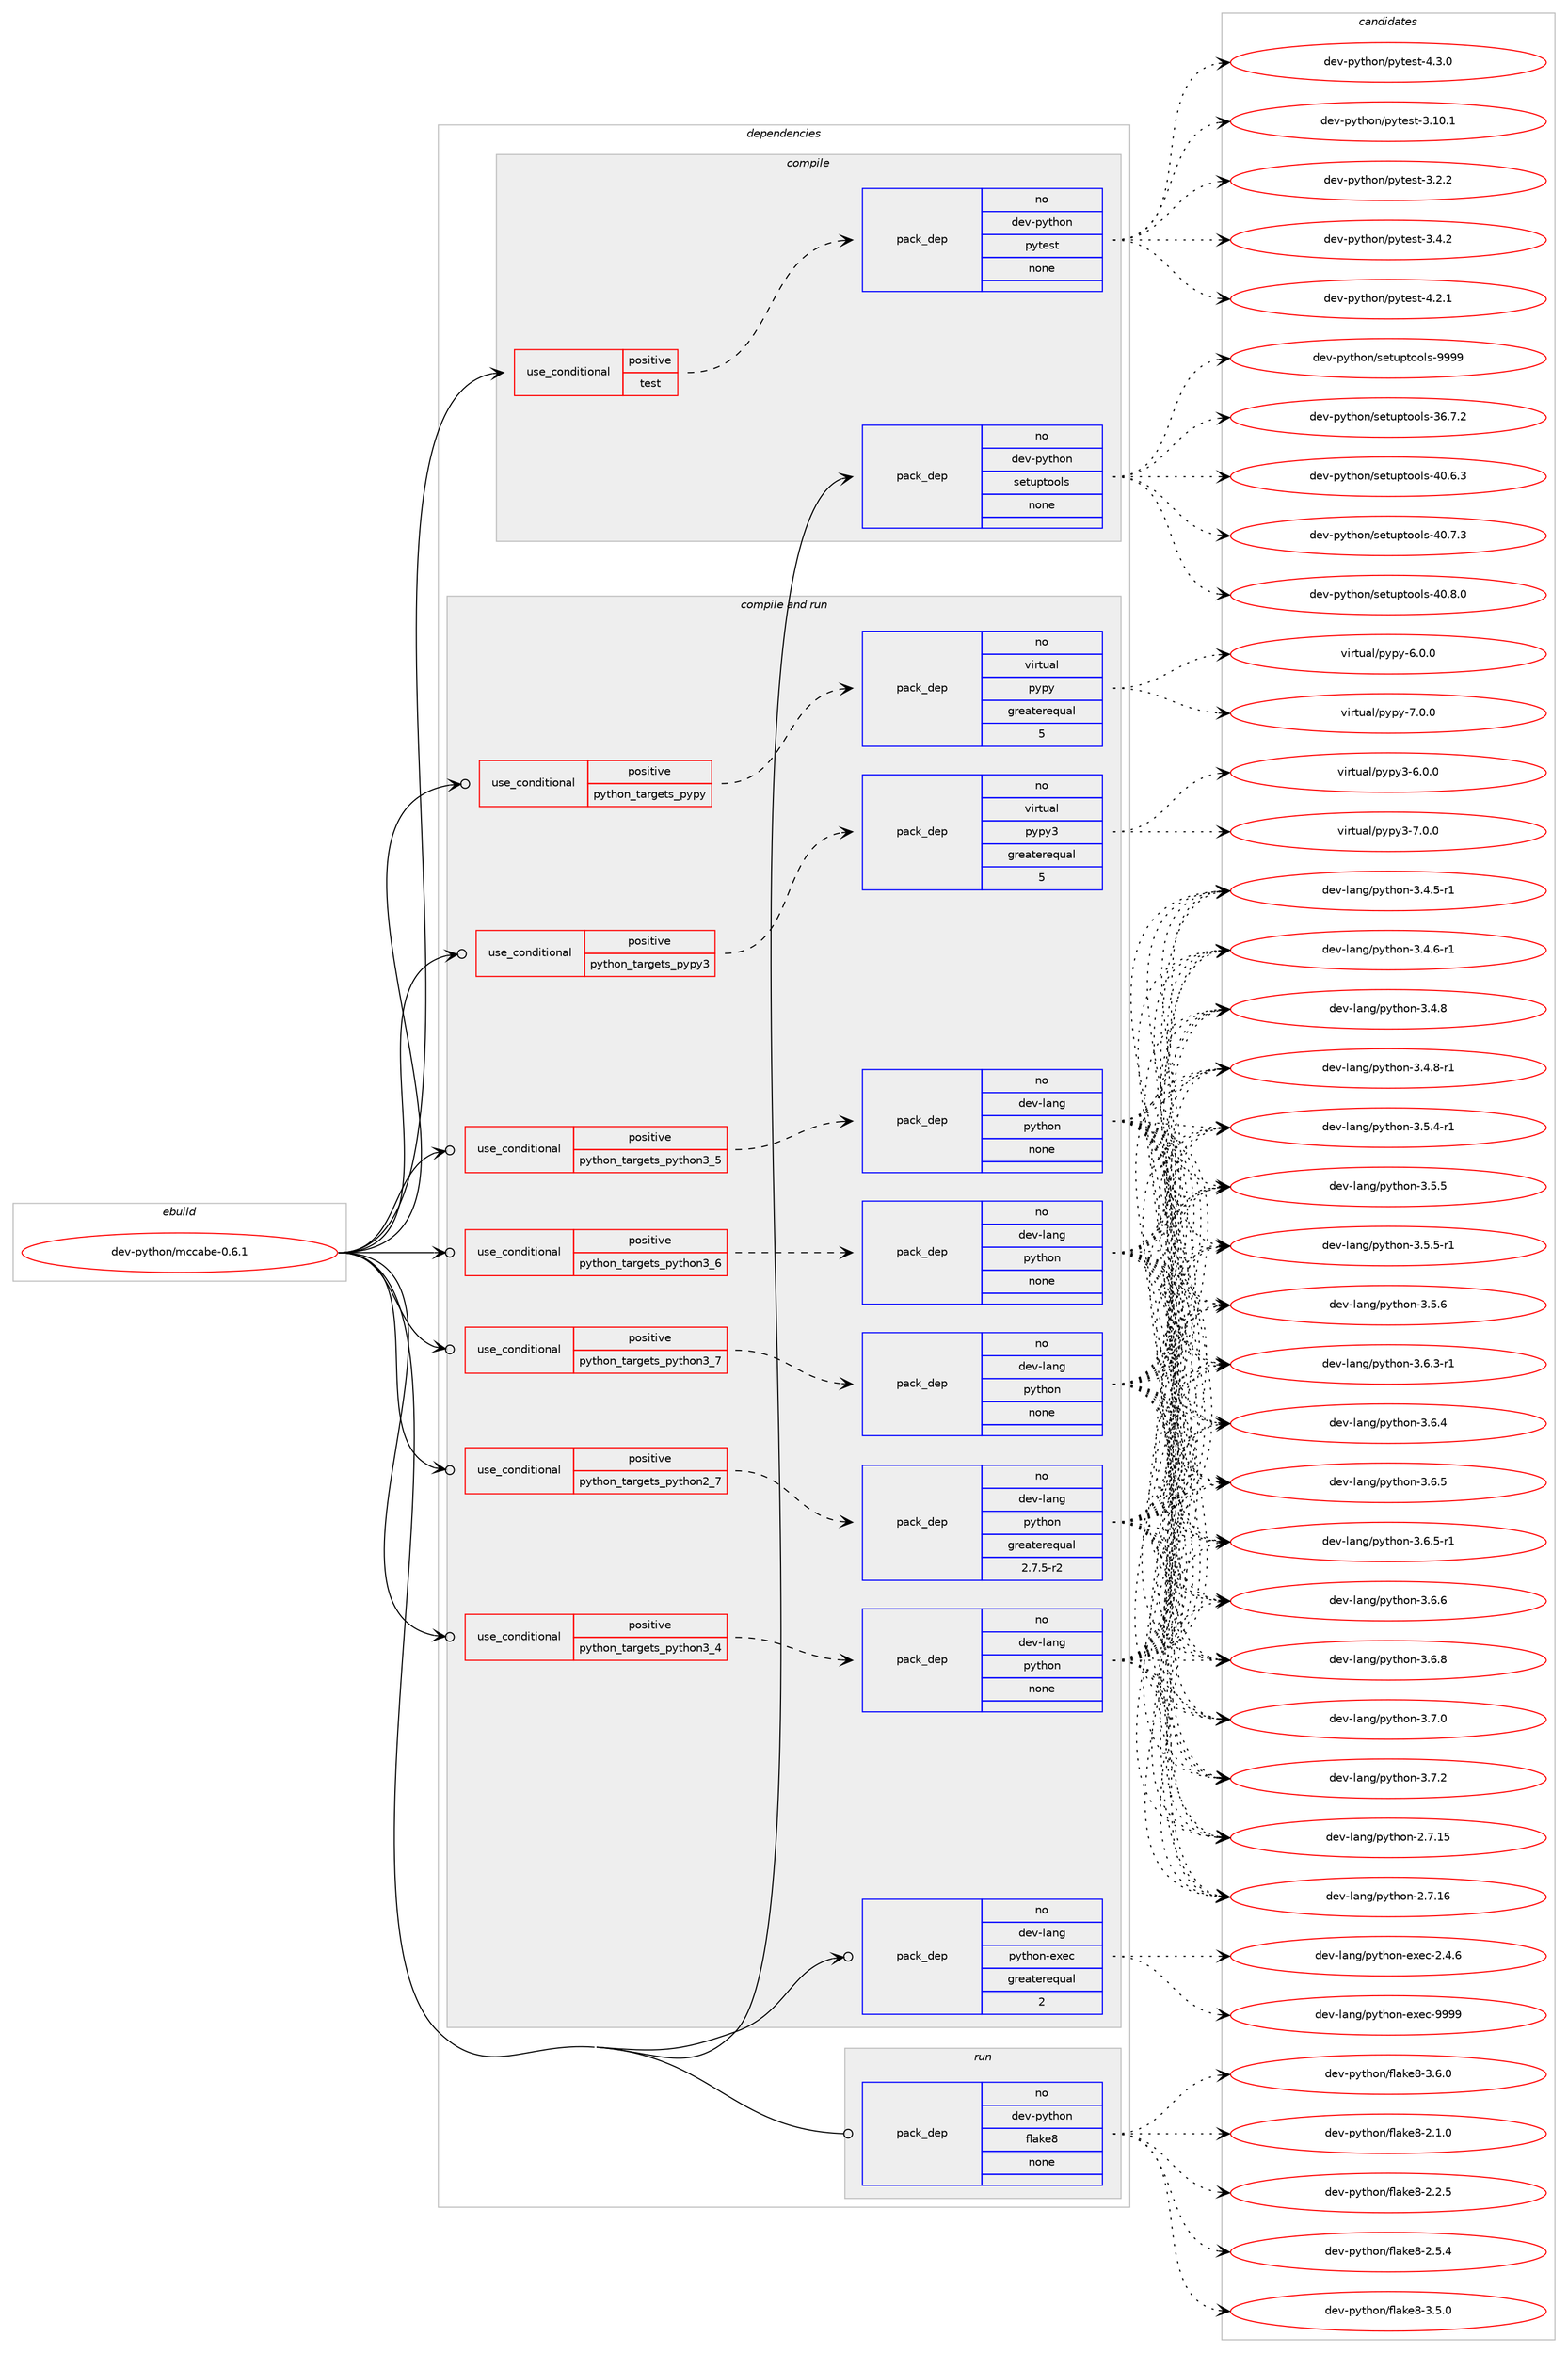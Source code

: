 digraph prolog {

# *************
# Graph options
# *************

newrank=true;
concentrate=true;
compound=true;
graph [rankdir=LR,fontname=Helvetica,fontsize=10,ranksep=1.5];#, ranksep=2.5, nodesep=0.2];
edge  [arrowhead=vee];
node  [fontname=Helvetica,fontsize=10];

# **********
# The ebuild
# **********

subgraph cluster_leftcol {
color=gray;
rank=same;
label=<<i>ebuild</i>>;
id [label="dev-python/mccabe-0.6.1", color=red, width=4, href="../dev-python/mccabe-0.6.1.svg"];
}

# ****************
# The dependencies
# ****************

subgraph cluster_midcol {
color=gray;
label=<<i>dependencies</i>>;
subgraph cluster_compile {
fillcolor="#eeeeee";
style=filled;
label=<<i>compile</i>>;
subgraph cond377363 {
dependency1418515 [label=<<TABLE BORDER="0" CELLBORDER="1" CELLSPACING="0" CELLPADDING="4"><TR><TD ROWSPAN="3" CELLPADDING="10">use_conditional</TD></TR><TR><TD>positive</TD></TR><TR><TD>test</TD></TR></TABLE>>, shape=none, color=red];
subgraph pack1017878 {
dependency1418516 [label=<<TABLE BORDER="0" CELLBORDER="1" CELLSPACING="0" CELLPADDING="4" WIDTH="220"><TR><TD ROWSPAN="6" CELLPADDING="30">pack_dep</TD></TR><TR><TD WIDTH="110">no</TD></TR><TR><TD>dev-python</TD></TR><TR><TD>pytest</TD></TR><TR><TD>none</TD></TR><TR><TD></TD></TR></TABLE>>, shape=none, color=blue];
}
dependency1418515:e -> dependency1418516:w [weight=20,style="dashed",arrowhead="vee"];
}
id:e -> dependency1418515:w [weight=20,style="solid",arrowhead="vee"];
subgraph pack1017879 {
dependency1418517 [label=<<TABLE BORDER="0" CELLBORDER="1" CELLSPACING="0" CELLPADDING="4" WIDTH="220"><TR><TD ROWSPAN="6" CELLPADDING="30">pack_dep</TD></TR><TR><TD WIDTH="110">no</TD></TR><TR><TD>dev-python</TD></TR><TR><TD>setuptools</TD></TR><TR><TD>none</TD></TR><TR><TD></TD></TR></TABLE>>, shape=none, color=blue];
}
id:e -> dependency1418517:w [weight=20,style="solid",arrowhead="vee"];
}
subgraph cluster_compileandrun {
fillcolor="#eeeeee";
style=filled;
label=<<i>compile and run</i>>;
subgraph cond377364 {
dependency1418518 [label=<<TABLE BORDER="0" CELLBORDER="1" CELLSPACING="0" CELLPADDING="4"><TR><TD ROWSPAN="3" CELLPADDING="10">use_conditional</TD></TR><TR><TD>positive</TD></TR><TR><TD>python_targets_pypy</TD></TR></TABLE>>, shape=none, color=red];
subgraph pack1017880 {
dependency1418519 [label=<<TABLE BORDER="0" CELLBORDER="1" CELLSPACING="0" CELLPADDING="4" WIDTH="220"><TR><TD ROWSPAN="6" CELLPADDING="30">pack_dep</TD></TR><TR><TD WIDTH="110">no</TD></TR><TR><TD>virtual</TD></TR><TR><TD>pypy</TD></TR><TR><TD>greaterequal</TD></TR><TR><TD>5</TD></TR></TABLE>>, shape=none, color=blue];
}
dependency1418518:e -> dependency1418519:w [weight=20,style="dashed",arrowhead="vee"];
}
id:e -> dependency1418518:w [weight=20,style="solid",arrowhead="odotvee"];
subgraph cond377365 {
dependency1418520 [label=<<TABLE BORDER="0" CELLBORDER="1" CELLSPACING="0" CELLPADDING="4"><TR><TD ROWSPAN="3" CELLPADDING="10">use_conditional</TD></TR><TR><TD>positive</TD></TR><TR><TD>python_targets_pypy3</TD></TR></TABLE>>, shape=none, color=red];
subgraph pack1017881 {
dependency1418521 [label=<<TABLE BORDER="0" CELLBORDER="1" CELLSPACING="0" CELLPADDING="4" WIDTH="220"><TR><TD ROWSPAN="6" CELLPADDING="30">pack_dep</TD></TR><TR><TD WIDTH="110">no</TD></TR><TR><TD>virtual</TD></TR><TR><TD>pypy3</TD></TR><TR><TD>greaterequal</TD></TR><TR><TD>5</TD></TR></TABLE>>, shape=none, color=blue];
}
dependency1418520:e -> dependency1418521:w [weight=20,style="dashed",arrowhead="vee"];
}
id:e -> dependency1418520:w [weight=20,style="solid",arrowhead="odotvee"];
subgraph cond377366 {
dependency1418522 [label=<<TABLE BORDER="0" CELLBORDER="1" CELLSPACING="0" CELLPADDING="4"><TR><TD ROWSPAN="3" CELLPADDING="10">use_conditional</TD></TR><TR><TD>positive</TD></TR><TR><TD>python_targets_python2_7</TD></TR></TABLE>>, shape=none, color=red];
subgraph pack1017882 {
dependency1418523 [label=<<TABLE BORDER="0" CELLBORDER="1" CELLSPACING="0" CELLPADDING="4" WIDTH="220"><TR><TD ROWSPAN="6" CELLPADDING="30">pack_dep</TD></TR><TR><TD WIDTH="110">no</TD></TR><TR><TD>dev-lang</TD></TR><TR><TD>python</TD></TR><TR><TD>greaterequal</TD></TR><TR><TD>2.7.5-r2</TD></TR></TABLE>>, shape=none, color=blue];
}
dependency1418522:e -> dependency1418523:w [weight=20,style="dashed",arrowhead="vee"];
}
id:e -> dependency1418522:w [weight=20,style="solid",arrowhead="odotvee"];
subgraph cond377367 {
dependency1418524 [label=<<TABLE BORDER="0" CELLBORDER="1" CELLSPACING="0" CELLPADDING="4"><TR><TD ROWSPAN="3" CELLPADDING="10">use_conditional</TD></TR><TR><TD>positive</TD></TR><TR><TD>python_targets_python3_4</TD></TR></TABLE>>, shape=none, color=red];
subgraph pack1017883 {
dependency1418525 [label=<<TABLE BORDER="0" CELLBORDER="1" CELLSPACING="0" CELLPADDING="4" WIDTH="220"><TR><TD ROWSPAN="6" CELLPADDING="30">pack_dep</TD></TR><TR><TD WIDTH="110">no</TD></TR><TR><TD>dev-lang</TD></TR><TR><TD>python</TD></TR><TR><TD>none</TD></TR><TR><TD></TD></TR></TABLE>>, shape=none, color=blue];
}
dependency1418524:e -> dependency1418525:w [weight=20,style="dashed",arrowhead="vee"];
}
id:e -> dependency1418524:w [weight=20,style="solid",arrowhead="odotvee"];
subgraph cond377368 {
dependency1418526 [label=<<TABLE BORDER="0" CELLBORDER="1" CELLSPACING="0" CELLPADDING="4"><TR><TD ROWSPAN="3" CELLPADDING="10">use_conditional</TD></TR><TR><TD>positive</TD></TR><TR><TD>python_targets_python3_5</TD></TR></TABLE>>, shape=none, color=red];
subgraph pack1017884 {
dependency1418527 [label=<<TABLE BORDER="0" CELLBORDER="1" CELLSPACING="0" CELLPADDING="4" WIDTH="220"><TR><TD ROWSPAN="6" CELLPADDING="30">pack_dep</TD></TR><TR><TD WIDTH="110">no</TD></TR><TR><TD>dev-lang</TD></TR><TR><TD>python</TD></TR><TR><TD>none</TD></TR><TR><TD></TD></TR></TABLE>>, shape=none, color=blue];
}
dependency1418526:e -> dependency1418527:w [weight=20,style="dashed",arrowhead="vee"];
}
id:e -> dependency1418526:w [weight=20,style="solid",arrowhead="odotvee"];
subgraph cond377369 {
dependency1418528 [label=<<TABLE BORDER="0" CELLBORDER="1" CELLSPACING="0" CELLPADDING="4"><TR><TD ROWSPAN="3" CELLPADDING="10">use_conditional</TD></TR><TR><TD>positive</TD></TR><TR><TD>python_targets_python3_6</TD></TR></TABLE>>, shape=none, color=red];
subgraph pack1017885 {
dependency1418529 [label=<<TABLE BORDER="0" CELLBORDER="1" CELLSPACING="0" CELLPADDING="4" WIDTH="220"><TR><TD ROWSPAN="6" CELLPADDING="30">pack_dep</TD></TR><TR><TD WIDTH="110">no</TD></TR><TR><TD>dev-lang</TD></TR><TR><TD>python</TD></TR><TR><TD>none</TD></TR><TR><TD></TD></TR></TABLE>>, shape=none, color=blue];
}
dependency1418528:e -> dependency1418529:w [weight=20,style="dashed",arrowhead="vee"];
}
id:e -> dependency1418528:w [weight=20,style="solid",arrowhead="odotvee"];
subgraph cond377370 {
dependency1418530 [label=<<TABLE BORDER="0" CELLBORDER="1" CELLSPACING="0" CELLPADDING="4"><TR><TD ROWSPAN="3" CELLPADDING="10">use_conditional</TD></TR><TR><TD>positive</TD></TR><TR><TD>python_targets_python3_7</TD></TR></TABLE>>, shape=none, color=red];
subgraph pack1017886 {
dependency1418531 [label=<<TABLE BORDER="0" CELLBORDER="1" CELLSPACING="0" CELLPADDING="4" WIDTH="220"><TR><TD ROWSPAN="6" CELLPADDING="30">pack_dep</TD></TR><TR><TD WIDTH="110">no</TD></TR><TR><TD>dev-lang</TD></TR><TR><TD>python</TD></TR><TR><TD>none</TD></TR><TR><TD></TD></TR></TABLE>>, shape=none, color=blue];
}
dependency1418530:e -> dependency1418531:w [weight=20,style="dashed",arrowhead="vee"];
}
id:e -> dependency1418530:w [weight=20,style="solid",arrowhead="odotvee"];
subgraph pack1017887 {
dependency1418532 [label=<<TABLE BORDER="0" CELLBORDER="1" CELLSPACING="0" CELLPADDING="4" WIDTH="220"><TR><TD ROWSPAN="6" CELLPADDING="30">pack_dep</TD></TR><TR><TD WIDTH="110">no</TD></TR><TR><TD>dev-lang</TD></TR><TR><TD>python-exec</TD></TR><TR><TD>greaterequal</TD></TR><TR><TD>2</TD></TR></TABLE>>, shape=none, color=blue];
}
id:e -> dependency1418532:w [weight=20,style="solid",arrowhead="odotvee"];
}
subgraph cluster_run {
fillcolor="#eeeeee";
style=filled;
label=<<i>run</i>>;
subgraph pack1017888 {
dependency1418533 [label=<<TABLE BORDER="0" CELLBORDER="1" CELLSPACING="0" CELLPADDING="4" WIDTH="220"><TR><TD ROWSPAN="6" CELLPADDING="30">pack_dep</TD></TR><TR><TD WIDTH="110">no</TD></TR><TR><TD>dev-python</TD></TR><TR><TD>flake8</TD></TR><TR><TD>none</TD></TR><TR><TD></TD></TR></TABLE>>, shape=none, color=blue];
}
id:e -> dependency1418533:w [weight=20,style="solid",arrowhead="odot"];
}
}

# **************
# The candidates
# **************

subgraph cluster_choices {
rank=same;
color=gray;
label=<<i>candidates</i>>;

subgraph choice1017878 {
color=black;
nodesep=1;
choice100101118451121211161041111104711212111610111511645514649484649 [label="dev-python/pytest-3.10.1", color=red, width=4,href="../dev-python/pytest-3.10.1.svg"];
choice1001011184511212111610411111047112121116101115116455146504650 [label="dev-python/pytest-3.2.2", color=red, width=4,href="../dev-python/pytest-3.2.2.svg"];
choice1001011184511212111610411111047112121116101115116455146524650 [label="dev-python/pytest-3.4.2", color=red, width=4,href="../dev-python/pytest-3.4.2.svg"];
choice1001011184511212111610411111047112121116101115116455246504649 [label="dev-python/pytest-4.2.1", color=red, width=4,href="../dev-python/pytest-4.2.1.svg"];
choice1001011184511212111610411111047112121116101115116455246514648 [label="dev-python/pytest-4.3.0", color=red, width=4,href="../dev-python/pytest-4.3.0.svg"];
dependency1418516:e -> choice100101118451121211161041111104711212111610111511645514649484649:w [style=dotted,weight="100"];
dependency1418516:e -> choice1001011184511212111610411111047112121116101115116455146504650:w [style=dotted,weight="100"];
dependency1418516:e -> choice1001011184511212111610411111047112121116101115116455146524650:w [style=dotted,weight="100"];
dependency1418516:e -> choice1001011184511212111610411111047112121116101115116455246504649:w [style=dotted,weight="100"];
dependency1418516:e -> choice1001011184511212111610411111047112121116101115116455246514648:w [style=dotted,weight="100"];
}
subgraph choice1017879 {
color=black;
nodesep=1;
choice100101118451121211161041111104711510111611711211611111110811545515446554650 [label="dev-python/setuptools-36.7.2", color=red, width=4,href="../dev-python/setuptools-36.7.2.svg"];
choice100101118451121211161041111104711510111611711211611111110811545524846544651 [label="dev-python/setuptools-40.6.3", color=red, width=4,href="../dev-python/setuptools-40.6.3.svg"];
choice100101118451121211161041111104711510111611711211611111110811545524846554651 [label="dev-python/setuptools-40.7.3", color=red, width=4,href="../dev-python/setuptools-40.7.3.svg"];
choice100101118451121211161041111104711510111611711211611111110811545524846564648 [label="dev-python/setuptools-40.8.0", color=red, width=4,href="../dev-python/setuptools-40.8.0.svg"];
choice10010111845112121116104111110471151011161171121161111111081154557575757 [label="dev-python/setuptools-9999", color=red, width=4,href="../dev-python/setuptools-9999.svg"];
dependency1418517:e -> choice100101118451121211161041111104711510111611711211611111110811545515446554650:w [style=dotted,weight="100"];
dependency1418517:e -> choice100101118451121211161041111104711510111611711211611111110811545524846544651:w [style=dotted,weight="100"];
dependency1418517:e -> choice100101118451121211161041111104711510111611711211611111110811545524846554651:w [style=dotted,weight="100"];
dependency1418517:e -> choice100101118451121211161041111104711510111611711211611111110811545524846564648:w [style=dotted,weight="100"];
dependency1418517:e -> choice10010111845112121116104111110471151011161171121161111111081154557575757:w [style=dotted,weight="100"];
}
subgraph choice1017880 {
color=black;
nodesep=1;
choice1181051141161179710847112121112121455446484648 [label="virtual/pypy-6.0.0", color=red, width=4,href="../virtual/pypy-6.0.0.svg"];
choice1181051141161179710847112121112121455546484648 [label="virtual/pypy-7.0.0", color=red, width=4,href="../virtual/pypy-7.0.0.svg"];
dependency1418519:e -> choice1181051141161179710847112121112121455446484648:w [style=dotted,weight="100"];
dependency1418519:e -> choice1181051141161179710847112121112121455546484648:w [style=dotted,weight="100"];
}
subgraph choice1017881 {
color=black;
nodesep=1;
choice118105114116117971084711212111212151455446484648 [label="virtual/pypy3-6.0.0", color=red, width=4,href="../virtual/pypy3-6.0.0.svg"];
choice118105114116117971084711212111212151455546484648 [label="virtual/pypy3-7.0.0", color=red, width=4,href="../virtual/pypy3-7.0.0.svg"];
dependency1418521:e -> choice118105114116117971084711212111212151455446484648:w [style=dotted,weight="100"];
dependency1418521:e -> choice118105114116117971084711212111212151455546484648:w [style=dotted,weight="100"];
}
subgraph choice1017882 {
color=black;
nodesep=1;
choice10010111845108971101034711212111610411111045504655464953 [label="dev-lang/python-2.7.15", color=red, width=4,href="../dev-lang/python-2.7.15.svg"];
choice10010111845108971101034711212111610411111045504655464954 [label="dev-lang/python-2.7.16", color=red, width=4,href="../dev-lang/python-2.7.16.svg"];
choice1001011184510897110103471121211161041111104551465246534511449 [label="dev-lang/python-3.4.5-r1", color=red, width=4,href="../dev-lang/python-3.4.5-r1.svg"];
choice1001011184510897110103471121211161041111104551465246544511449 [label="dev-lang/python-3.4.6-r1", color=red, width=4,href="../dev-lang/python-3.4.6-r1.svg"];
choice100101118451089711010347112121116104111110455146524656 [label="dev-lang/python-3.4.8", color=red, width=4,href="../dev-lang/python-3.4.8.svg"];
choice1001011184510897110103471121211161041111104551465246564511449 [label="dev-lang/python-3.4.8-r1", color=red, width=4,href="../dev-lang/python-3.4.8-r1.svg"];
choice1001011184510897110103471121211161041111104551465346524511449 [label="dev-lang/python-3.5.4-r1", color=red, width=4,href="../dev-lang/python-3.5.4-r1.svg"];
choice100101118451089711010347112121116104111110455146534653 [label="dev-lang/python-3.5.5", color=red, width=4,href="../dev-lang/python-3.5.5.svg"];
choice1001011184510897110103471121211161041111104551465346534511449 [label="dev-lang/python-3.5.5-r1", color=red, width=4,href="../dev-lang/python-3.5.5-r1.svg"];
choice100101118451089711010347112121116104111110455146534654 [label="dev-lang/python-3.5.6", color=red, width=4,href="../dev-lang/python-3.5.6.svg"];
choice1001011184510897110103471121211161041111104551465446514511449 [label="dev-lang/python-3.6.3-r1", color=red, width=4,href="../dev-lang/python-3.6.3-r1.svg"];
choice100101118451089711010347112121116104111110455146544652 [label="dev-lang/python-3.6.4", color=red, width=4,href="../dev-lang/python-3.6.4.svg"];
choice100101118451089711010347112121116104111110455146544653 [label="dev-lang/python-3.6.5", color=red, width=4,href="../dev-lang/python-3.6.5.svg"];
choice1001011184510897110103471121211161041111104551465446534511449 [label="dev-lang/python-3.6.5-r1", color=red, width=4,href="../dev-lang/python-3.6.5-r1.svg"];
choice100101118451089711010347112121116104111110455146544654 [label="dev-lang/python-3.6.6", color=red, width=4,href="../dev-lang/python-3.6.6.svg"];
choice100101118451089711010347112121116104111110455146544656 [label="dev-lang/python-3.6.8", color=red, width=4,href="../dev-lang/python-3.6.8.svg"];
choice100101118451089711010347112121116104111110455146554648 [label="dev-lang/python-3.7.0", color=red, width=4,href="../dev-lang/python-3.7.0.svg"];
choice100101118451089711010347112121116104111110455146554650 [label="dev-lang/python-3.7.2", color=red, width=4,href="../dev-lang/python-3.7.2.svg"];
dependency1418523:e -> choice10010111845108971101034711212111610411111045504655464953:w [style=dotted,weight="100"];
dependency1418523:e -> choice10010111845108971101034711212111610411111045504655464954:w [style=dotted,weight="100"];
dependency1418523:e -> choice1001011184510897110103471121211161041111104551465246534511449:w [style=dotted,weight="100"];
dependency1418523:e -> choice1001011184510897110103471121211161041111104551465246544511449:w [style=dotted,weight="100"];
dependency1418523:e -> choice100101118451089711010347112121116104111110455146524656:w [style=dotted,weight="100"];
dependency1418523:e -> choice1001011184510897110103471121211161041111104551465246564511449:w [style=dotted,weight="100"];
dependency1418523:e -> choice1001011184510897110103471121211161041111104551465346524511449:w [style=dotted,weight="100"];
dependency1418523:e -> choice100101118451089711010347112121116104111110455146534653:w [style=dotted,weight="100"];
dependency1418523:e -> choice1001011184510897110103471121211161041111104551465346534511449:w [style=dotted,weight="100"];
dependency1418523:e -> choice100101118451089711010347112121116104111110455146534654:w [style=dotted,weight="100"];
dependency1418523:e -> choice1001011184510897110103471121211161041111104551465446514511449:w [style=dotted,weight="100"];
dependency1418523:e -> choice100101118451089711010347112121116104111110455146544652:w [style=dotted,weight="100"];
dependency1418523:e -> choice100101118451089711010347112121116104111110455146544653:w [style=dotted,weight="100"];
dependency1418523:e -> choice1001011184510897110103471121211161041111104551465446534511449:w [style=dotted,weight="100"];
dependency1418523:e -> choice100101118451089711010347112121116104111110455146544654:w [style=dotted,weight="100"];
dependency1418523:e -> choice100101118451089711010347112121116104111110455146544656:w [style=dotted,weight="100"];
dependency1418523:e -> choice100101118451089711010347112121116104111110455146554648:w [style=dotted,weight="100"];
dependency1418523:e -> choice100101118451089711010347112121116104111110455146554650:w [style=dotted,weight="100"];
}
subgraph choice1017883 {
color=black;
nodesep=1;
choice10010111845108971101034711212111610411111045504655464953 [label="dev-lang/python-2.7.15", color=red, width=4,href="../dev-lang/python-2.7.15.svg"];
choice10010111845108971101034711212111610411111045504655464954 [label="dev-lang/python-2.7.16", color=red, width=4,href="../dev-lang/python-2.7.16.svg"];
choice1001011184510897110103471121211161041111104551465246534511449 [label="dev-lang/python-3.4.5-r1", color=red, width=4,href="../dev-lang/python-3.4.5-r1.svg"];
choice1001011184510897110103471121211161041111104551465246544511449 [label="dev-lang/python-3.4.6-r1", color=red, width=4,href="../dev-lang/python-3.4.6-r1.svg"];
choice100101118451089711010347112121116104111110455146524656 [label="dev-lang/python-3.4.8", color=red, width=4,href="../dev-lang/python-3.4.8.svg"];
choice1001011184510897110103471121211161041111104551465246564511449 [label="dev-lang/python-3.4.8-r1", color=red, width=4,href="../dev-lang/python-3.4.8-r1.svg"];
choice1001011184510897110103471121211161041111104551465346524511449 [label="dev-lang/python-3.5.4-r1", color=red, width=4,href="../dev-lang/python-3.5.4-r1.svg"];
choice100101118451089711010347112121116104111110455146534653 [label="dev-lang/python-3.5.5", color=red, width=4,href="../dev-lang/python-3.5.5.svg"];
choice1001011184510897110103471121211161041111104551465346534511449 [label="dev-lang/python-3.5.5-r1", color=red, width=4,href="../dev-lang/python-3.5.5-r1.svg"];
choice100101118451089711010347112121116104111110455146534654 [label="dev-lang/python-3.5.6", color=red, width=4,href="../dev-lang/python-3.5.6.svg"];
choice1001011184510897110103471121211161041111104551465446514511449 [label="dev-lang/python-3.6.3-r1", color=red, width=4,href="../dev-lang/python-3.6.3-r1.svg"];
choice100101118451089711010347112121116104111110455146544652 [label="dev-lang/python-3.6.4", color=red, width=4,href="../dev-lang/python-3.6.4.svg"];
choice100101118451089711010347112121116104111110455146544653 [label="dev-lang/python-3.6.5", color=red, width=4,href="../dev-lang/python-3.6.5.svg"];
choice1001011184510897110103471121211161041111104551465446534511449 [label="dev-lang/python-3.6.5-r1", color=red, width=4,href="../dev-lang/python-3.6.5-r1.svg"];
choice100101118451089711010347112121116104111110455146544654 [label="dev-lang/python-3.6.6", color=red, width=4,href="../dev-lang/python-3.6.6.svg"];
choice100101118451089711010347112121116104111110455146544656 [label="dev-lang/python-3.6.8", color=red, width=4,href="../dev-lang/python-3.6.8.svg"];
choice100101118451089711010347112121116104111110455146554648 [label="dev-lang/python-3.7.0", color=red, width=4,href="../dev-lang/python-3.7.0.svg"];
choice100101118451089711010347112121116104111110455146554650 [label="dev-lang/python-3.7.2", color=red, width=4,href="../dev-lang/python-3.7.2.svg"];
dependency1418525:e -> choice10010111845108971101034711212111610411111045504655464953:w [style=dotted,weight="100"];
dependency1418525:e -> choice10010111845108971101034711212111610411111045504655464954:w [style=dotted,weight="100"];
dependency1418525:e -> choice1001011184510897110103471121211161041111104551465246534511449:w [style=dotted,weight="100"];
dependency1418525:e -> choice1001011184510897110103471121211161041111104551465246544511449:w [style=dotted,weight="100"];
dependency1418525:e -> choice100101118451089711010347112121116104111110455146524656:w [style=dotted,weight="100"];
dependency1418525:e -> choice1001011184510897110103471121211161041111104551465246564511449:w [style=dotted,weight="100"];
dependency1418525:e -> choice1001011184510897110103471121211161041111104551465346524511449:w [style=dotted,weight="100"];
dependency1418525:e -> choice100101118451089711010347112121116104111110455146534653:w [style=dotted,weight="100"];
dependency1418525:e -> choice1001011184510897110103471121211161041111104551465346534511449:w [style=dotted,weight="100"];
dependency1418525:e -> choice100101118451089711010347112121116104111110455146534654:w [style=dotted,weight="100"];
dependency1418525:e -> choice1001011184510897110103471121211161041111104551465446514511449:w [style=dotted,weight="100"];
dependency1418525:e -> choice100101118451089711010347112121116104111110455146544652:w [style=dotted,weight="100"];
dependency1418525:e -> choice100101118451089711010347112121116104111110455146544653:w [style=dotted,weight="100"];
dependency1418525:e -> choice1001011184510897110103471121211161041111104551465446534511449:w [style=dotted,weight="100"];
dependency1418525:e -> choice100101118451089711010347112121116104111110455146544654:w [style=dotted,weight="100"];
dependency1418525:e -> choice100101118451089711010347112121116104111110455146544656:w [style=dotted,weight="100"];
dependency1418525:e -> choice100101118451089711010347112121116104111110455146554648:w [style=dotted,weight="100"];
dependency1418525:e -> choice100101118451089711010347112121116104111110455146554650:w [style=dotted,weight="100"];
}
subgraph choice1017884 {
color=black;
nodesep=1;
choice10010111845108971101034711212111610411111045504655464953 [label="dev-lang/python-2.7.15", color=red, width=4,href="../dev-lang/python-2.7.15.svg"];
choice10010111845108971101034711212111610411111045504655464954 [label="dev-lang/python-2.7.16", color=red, width=4,href="../dev-lang/python-2.7.16.svg"];
choice1001011184510897110103471121211161041111104551465246534511449 [label="dev-lang/python-3.4.5-r1", color=red, width=4,href="../dev-lang/python-3.4.5-r1.svg"];
choice1001011184510897110103471121211161041111104551465246544511449 [label="dev-lang/python-3.4.6-r1", color=red, width=4,href="../dev-lang/python-3.4.6-r1.svg"];
choice100101118451089711010347112121116104111110455146524656 [label="dev-lang/python-3.4.8", color=red, width=4,href="../dev-lang/python-3.4.8.svg"];
choice1001011184510897110103471121211161041111104551465246564511449 [label="dev-lang/python-3.4.8-r1", color=red, width=4,href="../dev-lang/python-3.4.8-r1.svg"];
choice1001011184510897110103471121211161041111104551465346524511449 [label="dev-lang/python-3.5.4-r1", color=red, width=4,href="../dev-lang/python-3.5.4-r1.svg"];
choice100101118451089711010347112121116104111110455146534653 [label="dev-lang/python-3.5.5", color=red, width=4,href="../dev-lang/python-3.5.5.svg"];
choice1001011184510897110103471121211161041111104551465346534511449 [label="dev-lang/python-3.5.5-r1", color=red, width=4,href="../dev-lang/python-3.5.5-r1.svg"];
choice100101118451089711010347112121116104111110455146534654 [label="dev-lang/python-3.5.6", color=red, width=4,href="../dev-lang/python-3.5.6.svg"];
choice1001011184510897110103471121211161041111104551465446514511449 [label="dev-lang/python-3.6.3-r1", color=red, width=4,href="../dev-lang/python-3.6.3-r1.svg"];
choice100101118451089711010347112121116104111110455146544652 [label="dev-lang/python-3.6.4", color=red, width=4,href="../dev-lang/python-3.6.4.svg"];
choice100101118451089711010347112121116104111110455146544653 [label="dev-lang/python-3.6.5", color=red, width=4,href="../dev-lang/python-3.6.5.svg"];
choice1001011184510897110103471121211161041111104551465446534511449 [label="dev-lang/python-3.6.5-r1", color=red, width=4,href="../dev-lang/python-3.6.5-r1.svg"];
choice100101118451089711010347112121116104111110455146544654 [label="dev-lang/python-3.6.6", color=red, width=4,href="../dev-lang/python-3.6.6.svg"];
choice100101118451089711010347112121116104111110455146544656 [label="dev-lang/python-3.6.8", color=red, width=4,href="../dev-lang/python-3.6.8.svg"];
choice100101118451089711010347112121116104111110455146554648 [label="dev-lang/python-3.7.0", color=red, width=4,href="../dev-lang/python-3.7.0.svg"];
choice100101118451089711010347112121116104111110455146554650 [label="dev-lang/python-3.7.2", color=red, width=4,href="../dev-lang/python-3.7.2.svg"];
dependency1418527:e -> choice10010111845108971101034711212111610411111045504655464953:w [style=dotted,weight="100"];
dependency1418527:e -> choice10010111845108971101034711212111610411111045504655464954:w [style=dotted,weight="100"];
dependency1418527:e -> choice1001011184510897110103471121211161041111104551465246534511449:w [style=dotted,weight="100"];
dependency1418527:e -> choice1001011184510897110103471121211161041111104551465246544511449:w [style=dotted,weight="100"];
dependency1418527:e -> choice100101118451089711010347112121116104111110455146524656:w [style=dotted,weight="100"];
dependency1418527:e -> choice1001011184510897110103471121211161041111104551465246564511449:w [style=dotted,weight="100"];
dependency1418527:e -> choice1001011184510897110103471121211161041111104551465346524511449:w [style=dotted,weight="100"];
dependency1418527:e -> choice100101118451089711010347112121116104111110455146534653:w [style=dotted,weight="100"];
dependency1418527:e -> choice1001011184510897110103471121211161041111104551465346534511449:w [style=dotted,weight="100"];
dependency1418527:e -> choice100101118451089711010347112121116104111110455146534654:w [style=dotted,weight="100"];
dependency1418527:e -> choice1001011184510897110103471121211161041111104551465446514511449:w [style=dotted,weight="100"];
dependency1418527:e -> choice100101118451089711010347112121116104111110455146544652:w [style=dotted,weight="100"];
dependency1418527:e -> choice100101118451089711010347112121116104111110455146544653:w [style=dotted,weight="100"];
dependency1418527:e -> choice1001011184510897110103471121211161041111104551465446534511449:w [style=dotted,weight="100"];
dependency1418527:e -> choice100101118451089711010347112121116104111110455146544654:w [style=dotted,weight="100"];
dependency1418527:e -> choice100101118451089711010347112121116104111110455146544656:w [style=dotted,weight="100"];
dependency1418527:e -> choice100101118451089711010347112121116104111110455146554648:w [style=dotted,weight="100"];
dependency1418527:e -> choice100101118451089711010347112121116104111110455146554650:w [style=dotted,weight="100"];
}
subgraph choice1017885 {
color=black;
nodesep=1;
choice10010111845108971101034711212111610411111045504655464953 [label="dev-lang/python-2.7.15", color=red, width=4,href="../dev-lang/python-2.7.15.svg"];
choice10010111845108971101034711212111610411111045504655464954 [label="dev-lang/python-2.7.16", color=red, width=4,href="../dev-lang/python-2.7.16.svg"];
choice1001011184510897110103471121211161041111104551465246534511449 [label="dev-lang/python-3.4.5-r1", color=red, width=4,href="../dev-lang/python-3.4.5-r1.svg"];
choice1001011184510897110103471121211161041111104551465246544511449 [label="dev-lang/python-3.4.6-r1", color=red, width=4,href="../dev-lang/python-3.4.6-r1.svg"];
choice100101118451089711010347112121116104111110455146524656 [label="dev-lang/python-3.4.8", color=red, width=4,href="../dev-lang/python-3.4.8.svg"];
choice1001011184510897110103471121211161041111104551465246564511449 [label="dev-lang/python-3.4.8-r1", color=red, width=4,href="../dev-lang/python-3.4.8-r1.svg"];
choice1001011184510897110103471121211161041111104551465346524511449 [label="dev-lang/python-3.5.4-r1", color=red, width=4,href="../dev-lang/python-3.5.4-r1.svg"];
choice100101118451089711010347112121116104111110455146534653 [label="dev-lang/python-3.5.5", color=red, width=4,href="../dev-lang/python-3.5.5.svg"];
choice1001011184510897110103471121211161041111104551465346534511449 [label="dev-lang/python-3.5.5-r1", color=red, width=4,href="../dev-lang/python-3.5.5-r1.svg"];
choice100101118451089711010347112121116104111110455146534654 [label="dev-lang/python-3.5.6", color=red, width=4,href="../dev-lang/python-3.5.6.svg"];
choice1001011184510897110103471121211161041111104551465446514511449 [label="dev-lang/python-3.6.3-r1", color=red, width=4,href="../dev-lang/python-3.6.3-r1.svg"];
choice100101118451089711010347112121116104111110455146544652 [label="dev-lang/python-3.6.4", color=red, width=4,href="../dev-lang/python-3.6.4.svg"];
choice100101118451089711010347112121116104111110455146544653 [label="dev-lang/python-3.6.5", color=red, width=4,href="../dev-lang/python-3.6.5.svg"];
choice1001011184510897110103471121211161041111104551465446534511449 [label="dev-lang/python-3.6.5-r1", color=red, width=4,href="../dev-lang/python-3.6.5-r1.svg"];
choice100101118451089711010347112121116104111110455146544654 [label="dev-lang/python-3.6.6", color=red, width=4,href="../dev-lang/python-3.6.6.svg"];
choice100101118451089711010347112121116104111110455146544656 [label="dev-lang/python-3.6.8", color=red, width=4,href="../dev-lang/python-3.6.8.svg"];
choice100101118451089711010347112121116104111110455146554648 [label="dev-lang/python-3.7.0", color=red, width=4,href="../dev-lang/python-3.7.0.svg"];
choice100101118451089711010347112121116104111110455146554650 [label="dev-lang/python-3.7.2", color=red, width=4,href="../dev-lang/python-3.7.2.svg"];
dependency1418529:e -> choice10010111845108971101034711212111610411111045504655464953:w [style=dotted,weight="100"];
dependency1418529:e -> choice10010111845108971101034711212111610411111045504655464954:w [style=dotted,weight="100"];
dependency1418529:e -> choice1001011184510897110103471121211161041111104551465246534511449:w [style=dotted,weight="100"];
dependency1418529:e -> choice1001011184510897110103471121211161041111104551465246544511449:w [style=dotted,weight="100"];
dependency1418529:e -> choice100101118451089711010347112121116104111110455146524656:w [style=dotted,weight="100"];
dependency1418529:e -> choice1001011184510897110103471121211161041111104551465246564511449:w [style=dotted,weight="100"];
dependency1418529:e -> choice1001011184510897110103471121211161041111104551465346524511449:w [style=dotted,weight="100"];
dependency1418529:e -> choice100101118451089711010347112121116104111110455146534653:w [style=dotted,weight="100"];
dependency1418529:e -> choice1001011184510897110103471121211161041111104551465346534511449:w [style=dotted,weight="100"];
dependency1418529:e -> choice100101118451089711010347112121116104111110455146534654:w [style=dotted,weight="100"];
dependency1418529:e -> choice1001011184510897110103471121211161041111104551465446514511449:w [style=dotted,weight="100"];
dependency1418529:e -> choice100101118451089711010347112121116104111110455146544652:w [style=dotted,weight="100"];
dependency1418529:e -> choice100101118451089711010347112121116104111110455146544653:w [style=dotted,weight="100"];
dependency1418529:e -> choice1001011184510897110103471121211161041111104551465446534511449:w [style=dotted,weight="100"];
dependency1418529:e -> choice100101118451089711010347112121116104111110455146544654:w [style=dotted,weight="100"];
dependency1418529:e -> choice100101118451089711010347112121116104111110455146544656:w [style=dotted,weight="100"];
dependency1418529:e -> choice100101118451089711010347112121116104111110455146554648:w [style=dotted,weight="100"];
dependency1418529:e -> choice100101118451089711010347112121116104111110455146554650:w [style=dotted,weight="100"];
}
subgraph choice1017886 {
color=black;
nodesep=1;
choice10010111845108971101034711212111610411111045504655464953 [label="dev-lang/python-2.7.15", color=red, width=4,href="../dev-lang/python-2.7.15.svg"];
choice10010111845108971101034711212111610411111045504655464954 [label="dev-lang/python-2.7.16", color=red, width=4,href="../dev-lang/python-2.7.16.svg"];
choice1001011184510897110103471121211161041111104551465246534511449 [label="dev-lang/python-3.4.5-r1", color=red, width=4,href="../dev-lang/python-3.4.5-r1.svg"];
choice1001011184510897110103471121211161041111104551465246544511449 [label="dev-lang/python-3.4.6-r1", color=red, width=4,href="../dev-lang/python-3.4.6-r1.svg"];
choice100101118451089711010347112121116104111110455146524656 [label="dev-lang/python-3.4.8", color=red, width=4,href="../dev-lang/python-3.4.8.svg"];
choice1001011184510897110103471121211161041111104551465246564511449 [label="dev-lang/python-3.4.8-r1", color=red, width=4,href="../dev-lang/python-3.4.8-r1.svg"];
choice1001011184510897110103471121211161041111104551465346524511449 [label="dev-lang/python-3.5.4-r1", color=red, width=4,href="../dev-lang/python-3.5.4-r1.svg"];
choice100101118451089711010347112121116104111110455146534653 [label="dev-lang/python-3.5.5", color=red, width=4,href="../dev-lang/python-3.5.5.svg"];
choice1001011184510897110103471121211161041111104551465346534511449 [label="dev-lang/python-3.5.5-r1", color=red, width=4,href="../dev-lang/python-3.5.5-r1.svg"];
choice100101118451089711010347112121116104111110455146534654 [label="dev-lang/python-3.5.6", color=red, width=4,href="../dev-lang/python-3.5.6.svg"];
choice1001011184510897110103471121211161041111104551465446514511449 [label="dev-lang/python-3.6.3-r1", color=red, width=4,href="../dev-lang/python-3.6.3-r1.svg"];
choice100101118451089711010347112121116104111110455146544652 [label="dev-lang/python-3.6.4", color=red, width=4,href="../dev-lang/python-3.6.4.svg"];
choice100101118451089711010347112121116104111110455146544653 [label="dev-lang/python-3.6.5", color=red, width=4,href="../dev-lang/python-3.6.5.svg"];
choice1001011184510897110103471121211161041111104551465446534511449 [label="dev-lang/python-3.6.5-r1", color=red, width=4,href="../dev-lang/python-3.6.5-r1.svg"];
choice100101118451089711010347112121116104111110455146544654 [label="dev-lang/python-3.6.6", color=red, width=4,href="../dev-lang/python-3.6.6.svg"];
choice100101118451089711010347112121116104111110455146544656 [label="dev-lang/python-3.6.8", color=red, width=4,href="../dev-lang/python-3.6.8.svg"];
choice100101118451089711010347112121116104111110455146554648 [label="dev-lang/python-3.7.0", color=red, width=4,href="../dev-lang/python-3.7.0.svg"];
choice100101118451089711010347112121116104111110455146554650 [label="dev-lang/python-3.7.2", color=red, width=4,href="../dev-lang/python-3.7.2.svg"];
dependency1418531:e -> choice10010111845108971101034711212111610411111045504655464953:w [style=dotted,weight="100"];
dependency1418531:e -> choice10010111845108971101034711212111610411111045504655464954:w [style=dotted,weight="100"];
dependency1418531:e -> choice1001011184510897110103471121211161041111104551465246534511449:w [style=dotted,weight="100"];
dependency1418531:e -> choice1001011184510897110103471121211161041111104551465246544511449:w [style=dotted,weight="100"];
dependency1418531:e -> choice100101118451089711010347112121116104111110455146524656:w [style=dotted,weight="100"];
dependency1418531:e -> choice1001011184510897110103471121211161041111104551465246564511449:w [style=dotted,weight="100"];
dependency1418531:e -> choice1001011184510897110103471121211161041111104551465346524511449:w [style=dotted,weight="100"];
dependency1418531:e -> choice100101118451089711010347112121116104111110455146534653:w [style=dotted,weight="100"];
dependency1418531:e -> choice1001011184510897110103471121211161041111104551465346534511449:w [style=dotted,weight="100"];
dependency1418531:e -> choice100101118451089711010347112121116104111110455146534654:w [style=dotted,weight="100"];
dependency1418531:e -> choice1001011184510897110103471121211161041111104551465446514511449:w [style=dotted,weight="100"];
dependency1418531:e -> choice100101118451089711010347112121116104111110455146544652:w [style=dotted,weight="100"];
dependency1418531:e -> choice100101118451089711010347112121116104111110455146544653:w [style=dotted,weight="100"];
dependency1418531:e -> choice1001011184510897110103471121211161041111104551465446534511449:w [style=dotted,weight="100"];
dependency1418531:e -> choice100101118451089711010347112121116104111110455146544654:w [style=dotted,weight="100"];
dependency1418531:e -> choice100101118451089711010347112121116104111110455146544656:w [style=dotted,weight="100"];
dependency1418531:e -> choice100101118451089711010347112121116104111110455146554648:w [style=dotted,weight="100"];
dependency1418531:e -> choice100101118451089711010347112121116104111110455146554650:w [style=dotted,weight="100"];
}
subgraph choice1017887 {
color=black;
nodesep=1;
choice1001011184510897110103471121211161041111104510112010199455046524654 [label="dev-lang/python-exec-2.4.6", color=red, width=4,href="../dev-lang/python-exec-2.4.6.svg"];
choice10010111845108971101034711212111610411111045101120101994557575757 [label="dev-lang/python-exec-9999", color=red, width=4,href="../dev-lang/python-exec-9999.svg"];
dependency1418532:e -> choice1001011184510897110103471121211161041111104510112010199455046524654:w [style=dotted,weight="100"];
dependency1418532:e -> choice10010111845108971101034711212111610411111045101120101994557575757:w [style=dotted,weight="100"];
}
subgraph choice1017888 {
color=black;
nodesep=1;
choice10010111845112121116104111110471021089710710156455046494648 [label="dev-python/flake8-2.1.0", color=red, width=4,href="../dev-python/flake8-2.1.0.svg"];
choice10010111845112121116104111110471021089710710156455046504653 [label="dev-python/flake8-2.2.5", color=red, width=4,href="../dev-python/flake8-2.2.5.svg"];
choice10010111845112121116104111110471021089710710156455046534652 [label="dev-python/flake8-2.5.4", color=red, width=4,href="../dev-python/flake8-2.5.4.svg"];
choice10010111845112121116104111110471021089710710156455146534648 [label="dev-python/flake8-3.5.0", color=red, width=4,href="../dev-python/flake8-3.5.0.svg"];
choice10010111845112121116104111110471021089710710156455146544648 [label="dev-python/flake8-3.6.0", color=red, width=4,href="../dev-python/flake8-3.6.0.svg"];
dependency1418533:e -> choice10010111845112121116104111110471021089710710156455046494648:w [style=dotted,weight="100"];
dependency1418533:e -> choice10010111845112121116104111110471021089710710156455046504653:w [style=dotted,weight="100"];
dependency1418533:e -> choice10010111845112121116104111110471021089710710156455046534652:w [style=dotted,weight="100"];
dependency1418533:e -> choice10010111845112121116104111110471021089710710156455146534648:w [style=dotted,weight="100"];
dependency1418533:e -> choice10010111845112121116104111110471021089710710156455146544648:w [style=dotted,weight="100"];
}
}

}
